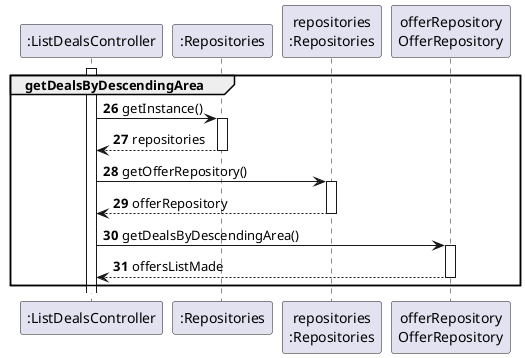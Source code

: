 @startuml

participant ":ListDealsController" as ListDealsController
participant ":Repositories" as RepositorySingleton
participant "repositories\n:Repositories" as PLAT
participant "offerRepository\nOfferRepository" as OfferRepository

autonumber  26

Group getDealsByDescendingArea

activate ListDealsController

                ListDealsController -> RepositorySingleton : getInstance()
                activate RepositorySingleton

                    RepositorySingleton --> ListDealsController: repositories
                deactivate RepositorySingleton

                ListDealsController -> PLAT : getOfferRepository()
                activate PLAT

                    PLAT --> ListDealsController: offerRepository
                deactivate PLAT

                ListDealsController -> OfferRepository : getDealsByDescendingArea()
                activate OfferRepository

                    OfferRepository --> ListDealsController : offersListMade
                deactivate OfferRepository

end

@enduml
